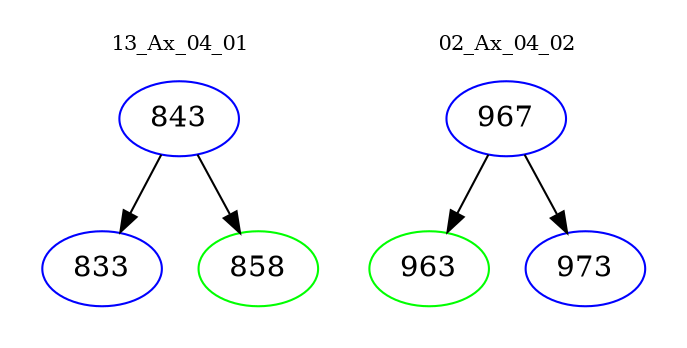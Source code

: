 digraph{
subgraph cluster_0 {
color = white
label = "13_Ax_04_01";
fontsize=10;
T0_843 [label="843", color="blue"]
T0_843 -> T0_833 [color="black"]
T0_833 [label="833", color="blue"]
T0_843 -> T0_858 [color="black"]
T0_858 [label="858", color="green"]
}
subgraph cluster_1 {
color = white
label = "02_Ax_04_02";
fontsize=10;
T1_967 [label="967", color="blue"]
T1_967 -> T1_963 [color="black"]
T1_963 [label="963", color="green"]
T1_967 -> T1_973 [color="black"]
T1_973 [label="973", color="blue"]
}
}
